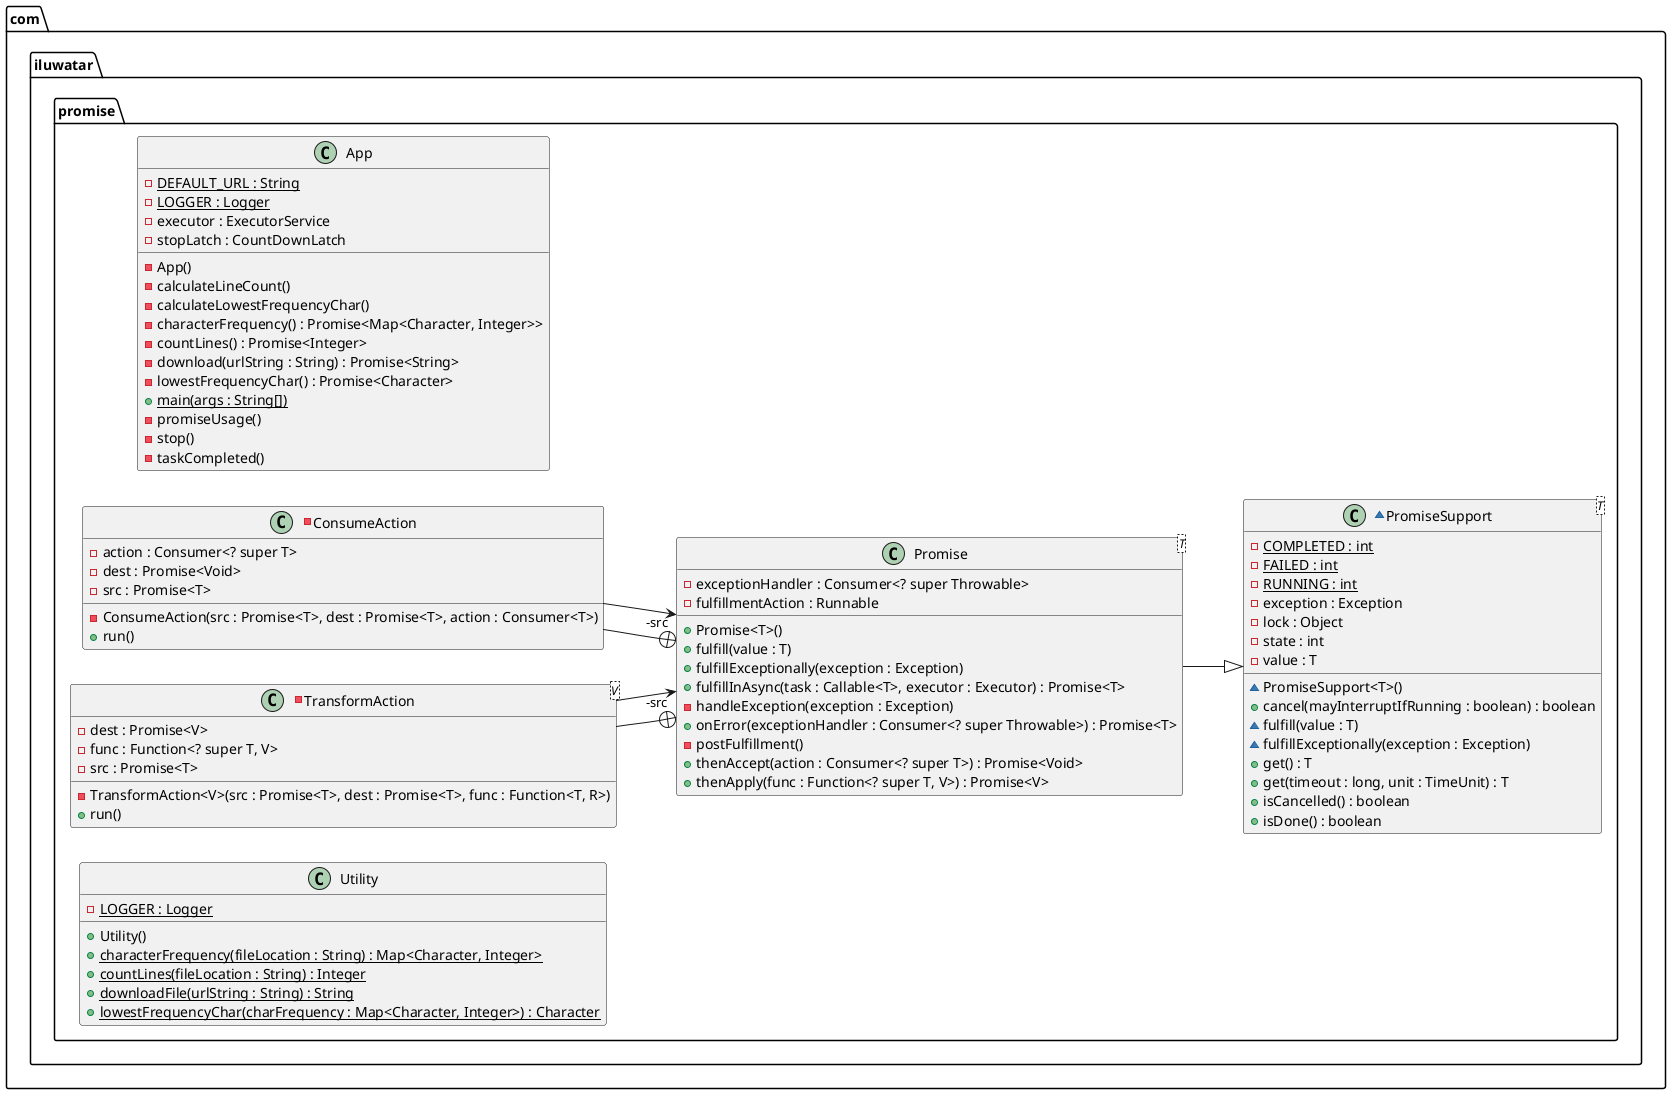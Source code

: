 @startuml
left to right direction
package com.iluwatar.promise {
  class App {
    - DEFAULT_URL : String {static}
    - LOGGER : Logger {static}
    - executor : ExecutorService
    - stopLatch : CountDownLatch
    - App()
    - calculateLineCount()
    - calculateLowestFrequencyChar()
    - characterFrequency() : Promise<Map<Character, Integer>>
    - countLines() : Promise<Integer>
    - download(urlString : String) : Promise<String>
    - lowestFrequencyChar() : Promise<Character>
    + main(args : String[]) {static}
    - promiseUsage()
    - stop()
    - taskCompleted()
  }
  class Promise<T> {
    - exceptionHandler : Consumer<? super Throwable>
    - fulfillmentAction : Runnable
    + Promise<T>()
    + fulfill(value : T)
    + fulfillExceptionally(exception : Exception)
    + fulfillInAsync(task : Callable<T>, executor : Executor) : Promise<T>
    - handleException(exception : Exception)
    + onError(exceptionHandler : Consumer<? super Throwable>) : Promise<T>
    - postFulfillment()
    + thenAccept(action : Consumer<? super T>) : Promise<Void>
    + thenApply(func : Function<? super T, V>) : Promise<V>
  }
  -class ConsumeAction {
    - action : Consumer<? super T>
    - dest : Promise<Void>
    - src : Promise<T>
    - ConsumeAction(src : Promise<T>, dest : Promise<T>, action : Consumer<T>)
    + run()
  }
  -class TransformAction<V> {
    - dest : Promise<V>
    - func : Function<? super T, V>
    - src : Promise<T>
    - TransformAction<V>(src : Promise<T>, dest : Promise<T>, func : Function<T, R>)
    + run()
  }
  ~class PromiseSupport<T> {
    - COMPLETED : int {static}
    - FAILED : int {static}
    - RUNNING : int {static}
    - exception : Exception
    - lock : Object
    - state : int
    - value : T
    ~ PromiseSupport<T>()
    + cancel(mayInterruptIfRunning : boolean) : boolean
    ~ fulfill(value : T)
    ~ fulfillExceptionally(exception : Exception)
    + get() : T
    + get(timeout : long, unit : TimeUnit) : T
    + isCancelled() : boolean
    + isDone() : boolean
  }
  class Utility {
    - LOGGER : Logger {static}
    + Utility()
    + characterFrequency(fileLocation : String) : Map<Character, Integer> {static}
    + countLines(fileLocation : String) : Integer {static}
    + downloadFile(urlString : String) : String {static}
    + lowestFrequencyChar(charFrequency : Map<Character, Integer>) : Character {static}
  }
}
TransformAction --+ Promise
TransformAction -->  "-src" Promise
ConsumeAction --+ Promise
ConsumeAction -->  "-src" Promise
Promise --|> PromiseSupport 
@enduml
